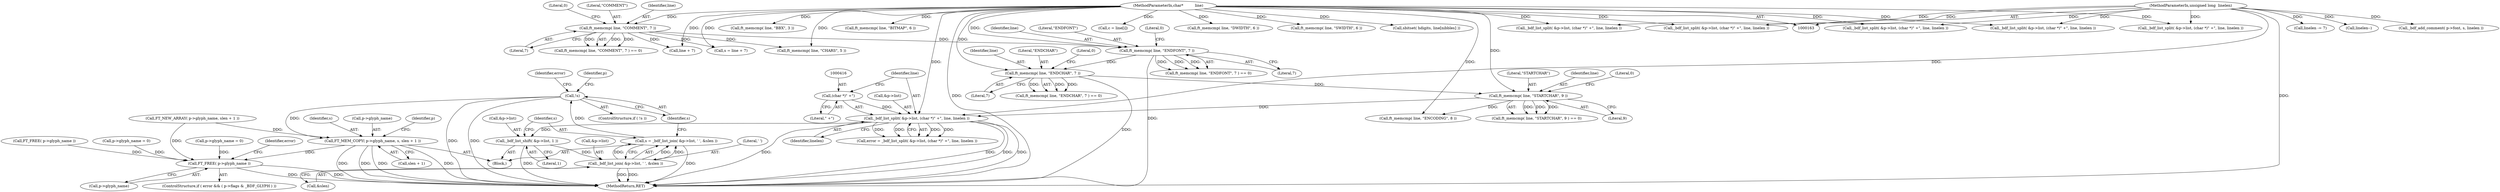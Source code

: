 digraph "0_savannah_07bdb6e289c7954e2a533039dc93c1c136099d2d@pointer" {
"1000440" [label="(Call,!s)"];
"1000429" [label="(Call,s = _bdf_list_join( &p->list, ' ', &slen ))"];
"1000431" [label="(Call,_bdf_list_join( &p->list, ' ', &slen ))"];
"1000423" [label="(Call,_bdf_list_shift( &p->list, 1 ))"];
"1000410" [label="(Call,_bdf_list_split( &p->list, (char *)\" +\", line, linelen ))"];
"1000415" [label="(Call,(char *)\" +\")"];
"1000398" [label="(Call,ft_memcmp( line, \"STARTCHAR\", 9 ))"];
"1000357" [label="(Call,ft_memcmp( line, \"ENDCHAR\", 7 ))"];
"1000331" [label="(Call,ft_memcmp( line, \"ENDFONT\", 7 ))"];
"1000206" [label="(Call,ft_memcmp( line, \"COMMENT\", 7 ))"];
"1000164" [label="(MethodParameterIn,char*          line)"];
"1000165" [label="(MethodParameterIn,unsigned long  linelen)"];
"1000456" [label="(Call,FT_MEM_COPY( p->glyph_name, s, slen + 1 ))"];
"1001562" [label="(Call,FT_FREE( p->glyph_name ))"];
"1000356" [label="(Call,ft_memcmp( line, \"ENDCHAR\", 7 ) == 0)"];
"1000261" [label="(Call,_bdf_list_split( &p->list, (char *)\" +\", line, linelen ))"];
"1000690" [label="(Call,p->glyph_name = 0)"];
"1000430" [label="(Identifier,s)"];
"1000881" [label="(Call,c = line[i])"];
"1001057" [label="(Call,ft_memcmp( line, \"DWIDTH\", 6 ))"];
"1000411" [label="(Call,&p->list)"];
"1001004" [label="(Call,ft_memcmp( line, \"SWIDTH\", 6 ))"];
"1001020" [label="(Call,_bdf_list_split( &p->list, (char *)\" +\", line, linelen ))"];
"1000478" [label="(Call,ft_memcmp( line, \"ENCODING\", 8 ))"];
"1000423" [label="(Call,_bdf_list_shift( &p->list, 1 ))"];
"1001562" [label="(Call,FT_FREE( p->glyph_name ))"];
"1000456" [label="(Call,FT_MEM_COPY( p->glyph_name, s, slen + 1 ))"];
"1000332" [label="(Identifier,line)"];
"1000440" [label="(Call,!s)"];
"1001567" [label="(Identifier,error)"];
"1000975" [label="(Call,sbitset( hdigits, line[nibbles] ))"];
"1000432" [label="(Call,&p->list)"];
"1000210" [label="(Literal,0)"];
"1000357" [label="(Call,ft_memcmp( line, \"ENDCHAR\", 7 ))"];
"1000404" [label="(Call,FT_FREE( p->glyph_name ))"];
"1000165" [label="(MethodParameterIn,unsigned long  linelen)"];
"1000431" [label="(Call,_bdf_list_join( &p->list, ' ', &slen ))"];
"1000410" [label="(Call,_bdf_list_split( &p->list, (char *)\" +\", line, linelen ))"];
"1000358" [label="(Identifier,line)"];
"1000397" [label="(Call,ft_memcmp( line, \"STARTCHAR\", 9 ) == 0)"];
"1000333" [label="(Literal,\"ENDFONT\")"];
"1000436" [label="(Literal,' ')"];
"1000408" [label="(Call,error = _bdf_list_split( &p->list, (char *)\" +\", line, linelen ))"];
"1000399" [label="(Identifier,line)"];
"1000361" [label="(Literal,0)"];
"1000206" [label="(Call,ft_memcmp( line, \"COMMENT\", 7 ))"];
"1000444" [label="(Identifier,error)"];
"1000418" [label="(Identifier,line)"];
"1000402" [label="(Literal,0)"];
"1000209" [label="(Literal,7)"];
"1000417" [label="(Literal,\" +\")"];
"1000359" [label="(Literal,\"ENDCHAR\")"];
"1000498" [label="(Call,_bdf_list_split( &p->list, (char *)\" +\", line, linelen ))"];
"1000330" [label="(Call,ft_memcmp( line, \"ENDFONT\", 7 ) == 0)"];
"1000217" [label="(Call,line + 7)"];
"1000400" [label="(Literal,\"STARTCHAR\")"];
"1001073" [label="(Call,_bdf_list_split( &p->list, (char *)\" +\", line, linelen ))"];
"1001138" [label="(Call,ft_memcmp( line, \"BBX\", 3 ))"];
"1000415" [label="(Call,(char *)\" +\")"];
"1001154" [label="(Call,_bdf_list_split( &p->list, (char *)\" +\", line, linelen ))"];
"1000212" [label="(Call,linelen -= 7)"];
"1000461" [label="(Call,slen + 1)"];
"1001453" [label="(Call,ft_memcmp( line, \"BITMAP\", 6 ))"];
"1000403" [label="(Block,)"];
"1000457" [label="(Call,p->glyph_name)"];
"1000419" [label="(Identifier,linelen)"];
"1000428" [label="(Literal,1)"];
"1000334" [label="(Literal,7)"];
"1000398" [label="(Call,ft_memcmp( line, \"STARTCHAR\", 9 ))"];
"1000429" [label="(Call,s = _bdf_list_join( &p->list, ' ', &slen ))"];
"1000164" [label="(MethodParameterIn,char*          line)"];
"1000228" [label="(Call,linelen--)"];
"1000460" [label="(Identifier,s)"];
"1000215" [label="(Call,s = line + 7)"];
"1001563" [label="(Call,p->glyph_name)"];
"1000331" [label="(Call,ft_memcmp( line, \"ENDFONT\", 7 ))"];
"1000763" [label="(Call,p->glyph_name = 0)"];
"1000205" [label="(Call,ft_memcmp( line, \"COMMENT\", 7 ) == 0)"];
"1000437" [label="(Call,&slen)"];
"1000232" [label="(Call,_bdf_add_comment( p->font, s, linelen ))"];
"1000466" [label="(Identifier,p)"];
"1000249" [label="(Call,ft_memcmp( line, \"CHARS\", 5 ))"];
"1001568" [label="(MethodReturn,RET)"];
"1000424" [label="(Call,&p->list)"];
"1000335" [label="(Literal,0)"];
"1000360" [label="(Literal,7)"];
"1000208" [label="(Literal,\"COMMENT\")"];
"1000207" [label="(Identifier,line)"];
"1000450" [label="(Identifier,p)"];
"1001554" [label="(ControlStructure,if ( error && ( p->flags & _BDF_GLYPH ) ))"];
"1000439" [label="(ControlStructure,if ( !s ))"];
"1000441" [label="(Identifier,s)"];
"1000401" [label="(Literal,9)"];
"1000448" [label="(Call,FT_NEW_ARRAY( p->glyph_name, slen + 1 ))"];
"1000440" -> "1000439"  [label="AST: "];
"1000440" -> "1000441"  [label="CFG: "];
"1000441" -> "1000440"  [label="AST: "];
"1000444" -> "1000440"  [label="CFG: "];
"1000450" -> "1000440"  [label="CFG: "];
"1000440" -> "1001568"  [label="DDG: "];
"1000440" -> "1001568"  [label="DDG: "];
"1000429" -> "1000440"  [label="DDG: "];
"1000440" -> "1000456"  [label="DDG: "];
"1000429" -> "1000403"  [label="AST: "];
"1000429" -> "1000431"  [label="CFG: "];
"1000430" -> "1000429"  [label="AST: "];
"1000431" -> "1000429"  [label="AST: "];
"1000441" -> "1000429"  [label="CFG: "];
"1000429" -> "1001568"  [label="DDG: "];
"1000431" -> "1000429"  [label="DDG: "];
"1000431" -> "1000429"  [label="DDG: "];
"1000431" -> "1000429"  [label="DDG: "];
"1000431" -> "1000437"  [label="CFG: "];
"1000432" -> "1000431"  [label="AST: "];
"1000436" -> "1000431"  [label="AST: "];
"1000437" -> "1000431"  [label="AST: "];
"1000431" -> "1001568"  [label="DDG: "];
"1000431" -> "1001568"  [label="DDG: "];
"1000423" -> "1000431"  [label="DDG: "];
"1000423" -> "1000403"  [label="AST: "];
"1000423" -> "1000428"  [label="CFG: "];
"1000424" -> "1000423"  [label="AST: "];
"1000428" -> "1000423"  [label="AST: "];
"1000430" -> "1000423"  [label="CFG: "];
"1000423" -> "1001568"  [label="DDG: "];
"1000410" -> "1000423"  [label="DDG: "];
"1000410" -> "1000408"  [label="AST: "];
"1000410" -> "1000419"  [label="CFG: "];
"1000411" -> "1000410"  [label="AST: "];
"1000415" -> "1000410"  [label="AST: "];
"1000418" -> "1000410"  [label="AST: "];
"1000419" -> "1000410"  [label="AST: "];
"1000408" -> "1000410"  [label="CFG: "];
"1000410" -> "1001568"  [label="DDG: "];
"1000410" -> "1001568"  [label="DDG: "];
"1000410" -> "1001568"  [label="DDG: "];
"1000410" -> "1001568"  [label="DDG: "];
"1000410" -> "1000408"  [label="DDG: "];
"1000410" -> "1000408"  [label="DDG: "];
"1000410" -> "1000408"  [label="DDG: "];
"1000410" -> "1000408"  [label="DDG: "];
"1000415" -> "1000410"  [label="DDG: "];
"1000398" -> "1000410"  [label="DDG: "];
"1000164" -> "1000410"  [label="DDG: "];
"1000165" -> "1000410"  [label="DDG: "];
"1000415" -> "1000417"  [label="CFG: "];
"1000416" -> "1000415"  [label="AST: "];
"1000417" -> "1000415"  [label="AST: "];
"1000418" -> "1000415"  [label="CFG: "];
"1000398" -> "1000397"  [label="AST: "];
"1000398" -> "1000401"  [label="CFG: "];
"1000399" -> "1000398"  [label="AST: "];
"1000400" -> "1000398"  [label="AST: "];
"1000401" -> "1000398"  [label="AST: "];
"1000402" -> "1000398"  [label="CFG: "];
"1000398" -> "1000397"  [label="DDG: "];
"1000398" -> "1000397"  [label="DDG: "];
"1000398" -> "1000397"  [label="DDG: "];
"1000357" -> "1000398"  [label="DDG: "];
"1000164" -> "1000398"  [label="DDG: "];
"1000398" -> "1000478"  [label="DDG: "];
"1000357" -> "1000356"  [label="AST: "];
"1000357" -> "1000360"  [label="CFG: "];
"1000358" -> "1000357"  [label="AST: "];
"1000359" -> "1000357"  [label="AST: "];
"1000360" -> "1000357"  [label="AST: "];
"1000361" -> "1000357"  [label="CFG: "];
"1000357" -> "1001568"  [label="DDG: "];
"1000357" -> "1000356"  [label="DDG: "];
"1000357" -> "1000356"  [label="DDG: "];
"1000357" -> "1000356"  [label="DDG: "];
"1000331" -> "1000357"  [label="DDG: "];
"1000164" -> "1000357"  [label="DDG: "];
"1000331" -> "1000330"  [label="AST: "];
"1000331" -> "1000334"  [label="CFG: "];
"1000332" -> "1000331"  [label="AST: "];
"1000333" -> "1000331"  [label="AST: "];
"1000334" -> "1000331"  [label="AST: "];
"1000335" -> "1000331"  [label="CFG: "];
"1000331" -> "1001568"  [label="DDG: "];
"1000331" -> "1000330"  [label="DDG: "];
"1000331" -> "1000330"  [label="DDG: "];
"1000331" -> "1000330"  [label="DDG: "];
"1000206" -> "1000331"  [label="DDG: "];
"1000164" -> "1000331"  [label="DDG: "];
"1000206" -> "1000205"  [label="AST: "];
"1000206" -> "1000209"  [label="CFG: "];
"1000207" -> "1000206"  [label="AST: "];
"1000208" -> "1000206"  [label="AST: "];
"1000209" -> "1000206"  [label="AST: "];
"1000210" -> "1000206"  [label="CFG: "];
"1000206" -> "1000205"  [label="DDG: "];
"1000206" -> "1000205"  [label="DDG: "];
"1000206" -> "1000205"  [label="DDG: "];
"1000164" -> "1000206"  [label="DDG: "];
"1000206" -> "1000215"  [label="DDG: "];
"1000206" -> "1000217"  [label="DDG: "];
"1000206" -> "1000249"  [label="DDG: "];
"1000164" -> "1000163"  [label="AST: "];
"1000164" -> "1001568"  [label="DDG: "];
"1000164" -> "1000215"  [label="DDG: "];
"1000164" -> "1000217"  [label="DDG: "];
"1000164" -> "1000249"  [label="DDG: "];
"1000164" -> "1000261"  [label="DDG: "];
"1000164" -> "1000478"  [label="DDG: "];
"1000164" -> "1000498"  [label="DDG: "];
"1000164" -> "1000881"  [label="DDG: "];
"1000164" -> "1000975"  [label="DDG: "];
"1000164" -> "1001004"  [label="DDG: "];
"1000164" -> "1001020"  [label="DDG: "];
"1000164" -> "1001057"  [label="DDG: "];
"1000164" -> "1001073"  [label="DDG: "];
"1000164" -> "1001138"  [label="DDG: "];
"1000164" -> "1001154"  [label="DDG: "];
"1000164" -> "1001453"  [label="DDG: "];
"1000165" -> "1000163"  [label="AST: "];
"1000165" -> "1001568"  [label="DDG: "];
"1000165" -> "1000212"  [label="DDG: "];
"1000165" -> "1000228"  [label="DDG: "];
"1000165" -> "1000232"  [label="DDG: "];
"1000165" -> "1000261"  [label="DDG: "];
"1000165" -> "1000498"  [label="DDG: "];
"1000165" -> "1001020"  [label="DDG: "];
"1000165" -> "1001073"  [label="DDG: "];
"1000165" -> "1001154"  [label="DDG: "];
"1000456" -> "1000403"  [label="AST: "];
"1000456" -> "1000461"  [label="CFG: "];
"1000457" -> "1000456"  [label="AST: "];
"1000460" -> "1000456"  [label="AST: "];
"1000461" -> "1000456"  [label="AST: "];
"1000466" -> "1000456"  [label="CFG: "];
"1000456" -> "1001568"  [label="DDG: "];
"1000456" -> "1001568"  [label="DDG: "];
"1000456" -> "1001568"  [label="DDG: "];
"1000456" -> "1001568"  [label="DDG: "];
"1000448" -> "1000456"  [label="DDG: "];
"1000456" -> "1001562"  [label="DDG: "];
"1001562" -> "1001554"  [label="AST: "];
"1001562" -> "1001563"  [label="CFG: "];
"1001563" -> "1001562"  [label="AST: "];
"1001567" -> "1001562"  [label="CFG: "];
"1001562" -> "1001568"  [label="DDG: "];
"1001562" -> "1001568"  [label="DDG: "];
"1000404" -> "1001562"  [label="DDG: "];
"1000448" -> "1001562"  [label="DDG: "];
"1000763" -> "1001562"  [label="DDG: "];
"1000690" -> "1001562"  [label="DDG: "];
}
